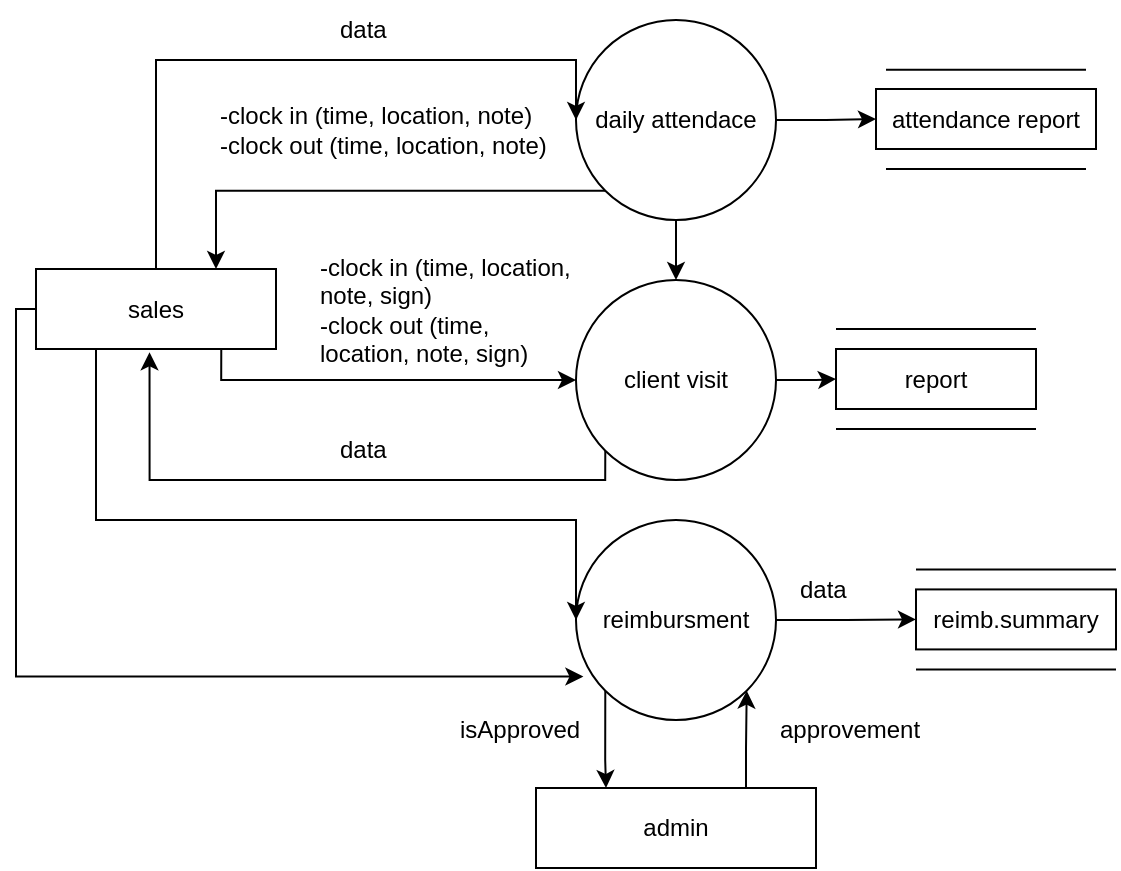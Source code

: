 <mxfile version="22.0.5" type="github">
  <diagram name="Page-1" id="kC4iVRGY36I7MeXufBOy">
    <mxGraphModel dx="880" dy="516" grid="1" gridSize="10" guides="1" tooltips="1" connect="1" arrows="1" fold="1" page="1" pageScale="1" pageWidth="850" pageHeight="1100" math="0" shadow="0">
      <root>
        <mxCell id="0" />
        <mxCell id="1" parent="0" />
        <mxCell id="b65I5vJxVUFin6rgQyXT-40" style="edgeStyle=orthogonalEdgeStyle;rounded=0;orthogonalLoop=1;jettySize=auto;html=1;exitX=1;exitY=0.5;exitDx=0;exitDy=0;entryX=0;entryY=0.5;entryDx=0;entryDy=0;" edge="1" parent="1" source="b65I5vJxVUFin6rgQyXT-8" target="b65I5vJxVUFin6rgQyXT-28">
          <mxGeometry relative="1" as="geometry" />
        </mxCell>
        <mxCell id="b65I5vJxVUFin6rgQyXT-41" style="edgeStyle=orthogonalEdgeStyle;rounded=0;orthogonalLoop=1;jettySize=auto;html=1;exitX=0.5;exitY=1;exitDx=0;exitDy=0;entryX=0.5;entryY=0;entryDx=0;entryDy=0;" edge="1" parent="1" source="b65I5vJxVUFin6rgQyXT-8" target="b65I5vJxVUFin6rgQyXT-10">
          <mxGeometry relative="1" as="geometry" />
        </mxCell>
        <mxCell id="b65I5vJxVUFin6rgQyXT-46" style="edgeStyle=orthogonalEdgeStyle;rounded=0;orthogonalLoop=1;jettySize=auto;html=1;exitX=0;exitY=1;exitDx=0;exitDy=0;entryX=0.75;entryY=0;entryDx=0;entryDy=0;" edge="1" parent="1" source="b65I5vJxVUFin6rgQyXT-8" target="b65I5vJxVUFin6rgQyXT-12">
          <mxGeometry relative="1" as="geometry">
            <Array as="points">
              <mxPoint x="180" y="445" />
            </Array>
          </mxGeometry>
        </mxCell>
        <mxCell id="b65I5vJxVUFin6rgQyXT-8" value="daily attendace" style="ellipse;whiteSpace=wrap;html=1;aspect=fixed;" vertex="1" parent="1">
          <mxGeometry x="360" y="360" width="100" height="100" as="geometry" />
        </mxCell>
        <mxCell id="b65I5vJxVUFin6rgQyXT-63" style="edgeStyle=orthogonalEdgeStyle;rounded=0;orthogonalLoop=1;jettySize=auto;html=1;exitX=0;exitY=1;exitDx=0;exitDy=0;entryX=0.25;entryY=0;entryDx=0;entryDy=0;" edge="1" parent="1" source="b65I5vJxVUFin6rgQyXT-9" target="b65I5vJxVUFin6rgQyXT-13">
          <mxGeometry relative="1" as="geometry" />
        </mxCell>
        <mxCell id="b65I5vJxVUFin6rgQyXT-68" style="edgeStyle=orthogonalEdgeStyle;rounded=0;orthogonalLoop=1;jettySize=auto;html=1;exitX=1;exitY=0.5;exitDx=0;exitDy=0;entryX=0;entryY=0.5;entryDx=0;entryDy=0;" edge="1" parent="1" source="b65I5vJxVUFin6rgQyXT-9" target="b65I5vJxVUFin6rgQyXT-18">
          <mxGeometry relative="1" as="geometry" />
        </mxCell>
        <mxCell id="b65I5vJxVUFin6rgQyXT-9" value="reimbursment" style="ellipse;whiteSpace=wrap;html=1;aspect=fixed;" vertex="1" parent="1">
          <mxGeometry x="360" y="610" width="100" height="100" as="geometry" />
        </mxCell>
        <mxCell id="b65I5vJxVUFin6rgQyXT-45" style="edgeStyle=orthogonalEdgeStyle;rounded=0;orthogonalLoop=1;jettySize=auto;html=1;exitX=1;exitY=0.5;exitDx=0;exitDy=0;" edge="1" parent="1" source="b65I5vJxVUFin6rgQyXT-10" target="b65I5vJxVUFin6rgQyXT-25">
          <mxGeometry relative="1" as="geometry" />
        </mxCell>
        <mxCell id="b65I5vJxVUFin6rgQyXT-48" style="edgeStyle=orthogonalEdgeStyle;rounded=0;orthogonalLoop=1;jettySize=auto;html=1;exitX=0;exitY=1;exitDx=0;exitDy=0;entryX=0.473;entryY=1.041;entryDx=0;entryDy=0;entryPerimeter=0;" edge="1" parent="1" source="b65I5vJxVUFin6rgQyXT-10" target="b65I5vJxVUFin6rgQyXT-12">
          <mxGeometry relative="1" as="geometry">
            <Array as="points">
              <mxPoint x="375" y="590" />
              <mxPoint x="147" y="590" />
            </Array>
          </mxGeometry>
        </mxCell>
        <mxCell id="b65I5vJxVUFin6rgQyXT-10" value="client visit" style="ellipse;whiteSpace=wrap;html=1;aspect=fixed;" vertex="1" parent="1">
          <mxGeometry x="360" y="490" width="100" height="100" as="geometry" />
        </mxCell>
        <mxCell id="b65I5vJxVUFin6rgQyXT-32" style="edgeStyle=orthogonalEdgeStyle;rounded=0;orthogonalLoop=1;jettySize=auto;html=1;exitX=0.5;exitY=0;exitDx=0;exitDy=0;entryX=0;entryY=0.5;entryDx=0;entryDy=0;" edge="1" parent="1" source="b65I5vJxVUFin6rgQyXT-12" target="b65I5vJxVUFin6rgQyXT-8">
          <mxGeometry relative="1" as="geometry">
            <Array as="points">
              <mxPoint x="150" y="380" />
              <mxPoint x="360" y="380" />
            </Array>
          </mxGeometry>
        </mxCell>
        <mxCell id="b65I5vJxVUFin6rgQyXT-79" style="edgeStyle=orthogonalEdgeStyle;rounded=0;orthogonalLoop=1;jettySize=auto;html=1;exitX=0.25;exitY=1;exitDx=0;exitDy=0;entryX=0;entryY=0.5;entryDx=0;entryDy=0;" edge="1" parent="1" source="b65I5vJxVUFin6rgQyXT-12" target="b65I5vJxVUFin6rgQyXT-9">
          <mxGeometry relative="1" as="geometry">
            <Array as="points">
              <mxPoint x="120" y="610" />
              <mxPoint x="360" y="610" />
            </Array>
          </mxGeometry>
        </mxCell>
        <mxCell id="b65I5vJxVUFin6rgQyXT-12" value="sales" style="rounded=0;whiteSpace=wrap;html=1;" vertex="1" parent="1">
          <mxGeometry x="90" y="484.5" width="120" height="40" as="geometry" />
        </mxCell>
        <mxCell id="b65I5vJxVUFin6rgQyXT-67" style="edgeStyle=orthogonalEdgeStyle;rounded=0;orthogonalLoop=1;jettySize=auto;html=1;exitX=0.75;exitY=0;exitDx=0;exitDy=0;entryX=1;entryY=1;entryDx=0;entryDy=0;" edge="1" parent="1" source="b65I5vJxVUFin6rgQyXT-13" target="b65I5vJxVUFin6rgQyXT-9">
          <mxGeometry relative="1" as="geometry" />
        </mxCell>
        <mxCell id="b65I5vJxVUFin6rgQyXT-13" value="admin" style="rounded=0;whiteSpace=wrap;html=1;" vertex="1" parent="1">
          <mxGeometry x="340" y="744" width="140" height="40" as="geometry" />
        </mxCell>
        <mxCell id="b65I5vJxVUFin6rgQyXT-17" style="edgeStyle=orthogonalEdgeStyle;rounded=0;orthogonalLoop=1;jettySize=auto;html=1;exitX=0.5;exitY=1;exitDx=0;exitDy=0;" edge="1" parent="1">
          <mxGeometry relative="1" as="geometry">
            <mxPoint x="580" y="674.71" as="sourcePoint" />
            <mxPoint x="580" y="674.71" as="targetPoint" />
          </mxGeometry>
        </mxCell>
        <mxCell id="b65I5vJxVUFin6rgQyXT-18" value="reimb.summary" style="rounded=0;whiteSpace=wrap;html=1;" vertex="1" parent="1">
          <mxGeometry x="530" y="644.71" width="100" height="30" as="geometry" />
        </mxCell>
        <mxCell id="b65I5vJxVUFin6rgQyXT-21" value="" style="endArrow=none;html=1;rounded=0;" edge="1" parent="1">
          <mxGeometry width="50" height="50" relative="1" as="geometry">
            <mxPoint x="530" y="634.71" as="sourcePoint" />
            <mxPoint x="630" y="634.71" as="targetPoint" />
          </mxGeometry>
        </mxCell>
        <mxCell id="b65I5vJxVUFin6rgQyXT-23" value="" style="endArrow=none;html=1;rounded=0;" edge="1" parent="1">
          <mxGeometry width="50" height="50" relative="1" as="geometry">
            <mxPoint x="530" y="684.71" as="sourcePoint" />
            <mxPoint x="630" y="684.71" as="targetPoint" />
          </mxGeometry>
        </mxCell>
        <mxCell id="b65I5vJxVUFin6rgQyXT-25" value="report" style="rounded=0;whiteSpace=wrap;html=1;" vertex="1" parent="1">
          <mxGeometry x="490" y="524.5" width="100" height="30" as="geometry" />
        </mxCell>
        <mxCell id="b65I5vJxVUFin6rgQyXT-26" value="" style="endArrow=none;html=1;rounded=0;" edge="1" parent="1">
          <mxGeometry width="50" height="50" relative="1" as="geometry">
            <mxPoint x="490" y="514.5" as="sourcePoint" />
            <mxPoint x="590" y="514.5" as="targetPoint" />
          </mxGeometry>
        </mxCell>
        <mxCell id="b65I5vJxVUFin6rgQyXT-27" value="" style="endArrow=none;html=1;rounded=0;" edge="1" parent="1">
          <mxGeometry width="50" height="50" relative="1" as="geometry">
            <mxPoint x="490" y="564.5" as="sourcePoint" />
            <mxPoint x="590" y="564.5" as="targetPoint" />
          </mxGeometry>
        </mxCell>
        <mxCell id="b65I5vJxVUFin6rgQyXT-28" value="attendance report" style="rounded=0;whiteSpace=wrap;html=1;align=center;" vertex="1" parent="1">
          <mxGeometry x="510" y="394.5" width="110" height="30" as="geometry" />
        </mxCell>
        <mxCell id="b65I5vJxVUFin6rgQyXT-29" value="" style="endArrow=none;html=1;rounded=0;align=center;" edge="1" parent="1">
          <mxGeometry width="50" height="50" relative="1" as="geometry">
            <mxPoint x="515" y="384.83" as="sourcePoint" />
            <mxPoint x="615" y="384.83" as="targetPoint" />
          </mxGeometry>
        </mxCell>
        <mxCell id="b65I5vJxVUFin6rgQyXT-30" value="" style="endArrow=none;html=1;rounded=0;align=center;" edge="1" parent="1">
          <mxGeometry width="50" height="50" relative="1" as="geometry">
            <mxPoint x="515" y="434.5" as="sourcePoint" />
            <mxPoint x="615" y="434.5" as="targetPoint" />
          </mxGeometry>
        </mxCell>
        <mxCell id="b65I5vJxVUFin6rgQyXT-35" value="-clock in (time, location, note)&lt;br&gt;-clock out (time, location, note)" style="text;html=1;strokeColor=none;fillColor=none;align=left;verticalAlign=middle;whiteSpace=wrap;rounded=0;" vertex="1" parent="1">
          <mxGeometry x="180" y="400" width="180" height="30" as="geometry" />
        </mxCell>
        <mxCell id="b65I5vJxVUFin6rgQyXT-43" style="edgeStyle=orthogonalEdgeStyle;rounded=0;orthogonalLoop=1;jettySize=auto;html=1;exitX=0.772;exitY=0.988;exitDx=0;exitDy=0;entryX=0;entryY=0.5;entryDx=0;entryDy=0;exitPerimeter=0;" edge="1" parent="1" source="b65I5vJxVUFin6rgQyXT-12" target="b65I5vJxVUFin6rgQyXT-10">
          <mxGeometry relative="1" as="geometry">
            <Array as="points">
              <mxPoint x="183" y="540" />
            </Array>
          </mxGeometry>
        </mxCell>
        <mxCell id="b65I5vJxVUFin6rgQyXT-44" value="-clock in (time, location, note, sign)&lt;br&gt;-clock out (time, location, note, sign)" style="text;html=1;strokeColor=none;fillColor=none;align=left;verticalAlign=middle;whiteSpace=wrap;rounded=0;" vertex="1" parent="1">
          <mxGeometry x="230" y="484.5" width="130" height="40" as="geometry" />
        </mxCell>
        <mxCell id="b65I5vJxVUFin6rgQyXT-47" value="data" style="text;html=1;strokeColor=none;fillColor=none;align=left;verticalAlign=middle;whiteSpace=wrap;rounded=0;" vertex="1" parent="1">
          <mxGeometry x="240" y="350" width="40" height="30" as="geometry" />
        </mxCell>
        <mxCell id="b65I5vJxVUFin6rgQyXT-49" value="data" style="text;html=1;strokeColor=none;fillColor=none;align=left;verticalAlign=middle;whiteSpace=wrap;rounded=0;" vertex="1" parent="1">
          <mxGeometry x="240" y="560" width="40" height="30" as="geometry" />
        </mxCell>
        <mxCell id="b65I5vJxVUFin6rgQyXT-69" value="isApproved" style="text;html=1;strokeColor=none;fillColor=none;align=left;verticalAlign=middle;whiteSpace=wrap;rounded=0;" vertex="1" parent="1">
          <mxGeometry x="300" y="700" width="70" height="30" as="geometry" />
        </mxCell>
        <mxCell id="b65I5vJxVUFin6rgQyXT-71" value="approvement" style="text;html=1;strokeColor=none;fillColor=none;align=left;verticalAlign=middle;whiteSpace=wrap;rounded=0;" vertex="1" parent="1">
          <mxGeometry x="460" y="700" width="80" height="30" as="geometry" />
        </mxCell>
        <mxCell id="b65I5vJxVUFin6rgQyXT-72" value="data" style="text;html=1;strokeColor=none;fillColor=none;align=left;verticalAlign=middle;whiteSpace=wrap;rounded=0;" vertex="1" parent="1">
          <mxGeometry x="470" y="630" width="30" height="30" as="geometry" />
        </mxCell>
        <mxCell id="b65I5vJxVUFin6rgQyXT-80" style="edgeStyle=orthogonalEdgeStyle;rounded=0;orthogonalLoop=1;jettySize=auto;html=1;exitX=0;exitY=0.5;exitDx=0;exitDy=0;entryX=0.037;entryY=0.783;entryDx=0;entryDy=0;entryPerimeter=0;" edge="1" parent="1" source="b65I5vJxVUFin6rgQyXT-12" target="b65I5vJxVUFin6rgQyXT-9">
          <mxGeometry relative="1" as="geometry">
            <Array as="points">
              <mxPoint x="80" y="504" />
              <mxPoint x="80" y="688" />
            </Array>
          </mxGeometry>
        </mxCell>
      </root>
    </mxGraphModel>
  </diagram>
</mxfile>
